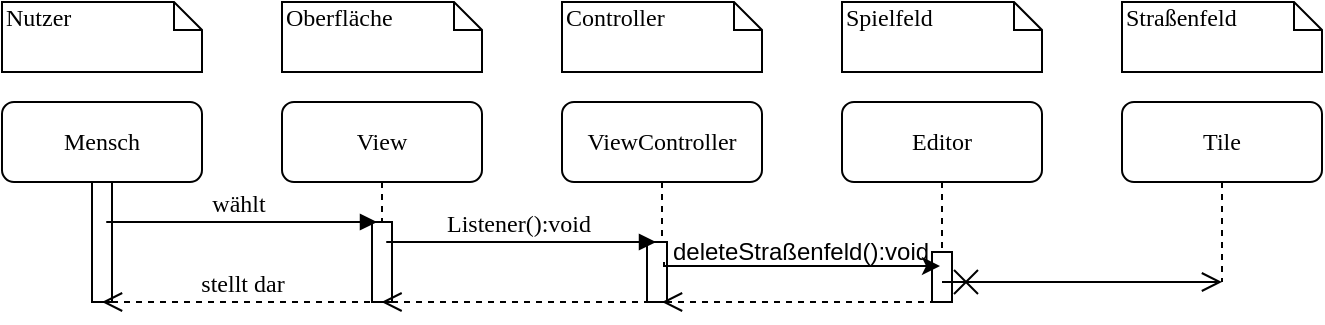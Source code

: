 <mxfile version="13.2.3" type="github">
  <diagram id="8WY1mm4P8JoJcRG614wT" name="Page-1">
    <mxGraphModel dx="1038" dy="513" grid="1" gridSize="10" guides="1" tooltips="1" connect="1" arrows="1" fold="1" page="1" pageScale="1" pageWidth="1100" pageHeight="850" math="0" shadow="0">
      <root>
        <mxCell id="0" />
        <mxCell id="1" parent="0" />
        <mxCell id="9gkNx4bGTggcKYe1PvD6-15" value="View" style="shape=umlLifeline;perimeter=lifelinePerimeter;whiteSpace=wrap;html=1;container=1;collapsible=0;recursiveResize=0;outlineConnect=0;rounded=1;shadow=0;comic=0;labelBackgroundColor=none;strokeWidth=1;fontFamily=Verdana;fontSize=12;align=center;" vertex="1" parent="1">
          <mxGeometry x="240" y="80" width="100" height="100" as="geometry" />
        </mxCell>
        <mxCell id="9gkNx4bGTggcKYe1PvD6-16" value="" style="html=1;points=[];perimeter=orthogonalPerimeter;rounded=0;shadow=0;comic=0;labelBackgroundColor=none;strokeWidth=1;fontFamily=Verdana;fontSize=12;align=center;" vertex="1" parent="9gkNx4bGTggcKYe1PvD6-15">
          <mxGeometry x="45" y="60" width="10" height="40" as="geometry" />
        </mxCell>
        <mxCell id="9gkNx4bGTggcKYe1PvD6-17" value="ViewController" style="shape=umlLifeline;perimeter=lifelinePerimeter;whiteSpace=wrap;html=1;container=1;collapsible=0;recursiveResize=0;outlineConnect=0;rounded=1;shadow=0;comic=0;labelBackgroundColor=none;strokeWidth=1;fontFamily=Verdana;fontSize=12;align=center;" vertex="1" parent="1">
          <mxGeometry x="380" y="80" width="100" height="100" as="geometry" />
        </mxCell>
        <mxCell id="9gkNx4bGTggcKYe1PvD6-18" value="" style="html=1;points=[];perimeter=orthogonalPerimeter;rounded=0;shadow=0;comic=0;labelBackgroundColor=none;strokeWidth=1;fontFamily=Verdana;fontSize=12;align=center;" vertex="1" parent="9gkNx4bGTggcKYe1PvD6-17">
          <mxGeometry x="42.5" y="70" width="10" height="30" as="geometry" />
        </mxCell>
        <mxCell id="9gkNx4bGTggcKYe1PvD6-39" value="deleteStraßenfeld():void" style="text;html=1;align=center;verticalAlign=middle;resizable=0;points=[];autosize=1;" vertex="1" parent="9gkNx4bGTggcKYe1PvD6-17">
          <mxGeometry x="49" y="65" width="140" height="20" as="geometry" />
        </mxCell>
        <mxCell id="9gkNx4bGTggcKYe1PvD6-19" value="Tile" style="shape=umlLifeline;perimeter=lifelinePerimeter;whiteSpace=wrap;html=1;container=1;collapsible=0;recursiveResize=0;outlineConnect=0;rounded=1;shadow=0;comic=0;labelBackgroundColor=none;strokeWidth=1;fontFamily=Verdana;fontSize=12;align=center;" vertex="1" parent="1">
          <mxGeometry x="660" y="80" width="100" height="90" as="geometry" />
        </mxCell>
        <mxCell id="9gkNx4bGTggcKYe1PvD6-20" value="Editor" style="shape=umlLifeline;perimeter=lifelinePerimeter;whiteSpace=wrap;html=1;container=1;collapsible=0;recursiveResize=0;outlineConnect=0;rounded=1;shadow=0;comic=0;labelBackgroundColor=none;strokeWidth=1;fontFamily=Verdana;fontSize=12;align=center;" vertex="1" parent="1">
          <mxGeometry x="520" y="80" width="100" height="100" as="geometry" />
        </mxCell>
        <mxCell id="9gkNx4bGTggcKYe1PvD6-21" value="" style="html=1;points=[];perimeter=orthogonalPerimeter;rounded=0;shadow=0;comic=0;labelBackgroundColor=none;strokeWidth=1;fontFamily=Verdana;fontSize=12;align=center;" vertex="1" parent="9gkNx4bGTggcKYe1PvD6-20">
          <mxGeometry x="45" y="75" width="10" height="25" as="geometry" />
        </mxCell>
        <mxCell id="9gkNx4bGTggcKYe1PvD6-22" value="&lt;div&gt;Mensch&lt;br&gt;&lt;/div&gt;" style="shape=umlLifeline;perimeter=lifelinePerimeter;whiteSpace=wrap;html=1;container=1;collapsible=0;recursiveResize=0;outlineConnect=0;rounded=1;shadow=0;comic=0;labelBackgroundColor=none;strokeWidth=1;fontFamily=Verdana;fontSize=12;align=center;" vertex="1" parent="1">
          <mxGeometry x="100" y="80" width="100" height="100" as="geometry" />
        </mxCell>
        <mxCell id="9gkNx4bGTggcKYe1PvD6-23" value="" style="html=1;points=[];perimeter=orthogonalPerimeter;rounded=0;shadow=0;comic=0;labelBackgroundColor=none;strokeWidth=1;fontFamily=Verdana;fontSize=12;align=center;" vertex="1" parent="9gkNx4bGTggcKYe1PvD6-22">
          <mxGeometry x="45" y="40" width="10" height="60" as="geometry" />
        </mxCell>
        <mxCell id="9gkNx4bGTggcKYe1PvD6-24" value="wählt" style="html=1;verticalAlign=bottom;endArrow=block;labelBackgroundColor=none;fontFamily=Verdana;fontSize=12;edgeStyle=elbowEdgeStyle;elbow=vertical;" edge="1" parent="1">
          <mxGeometry x="-0.5" relative="1" as="geometry">
            <mxPoint x="287.5" y="140" as="sourcePoint" />
            <Array as="points">
              <mxPoint x="147.5" y="140" />
              <mxPoint x="457.5" y="130" />
            </Array>
            <mxPoint x="287.5" y="140" as="targetPoint" />
            <mxPoint as="offset" />
          </mxGeometry>
        </mxCell>
        <mxCell id="9gkNx4bGTggcKYe1PvD6-25" value="Nutzer" style="shape=note;whiteSpace=wrap;html=1;size=14;verticalAlign=top;align=left;spacingTop=-6;rounded=0;shadow=0;comic=0;labelBackgroundColor=none;strokeWidth=1;fontFamily=Verdana;fontSize=12" vertex="1" parent="1">
          <mxGeometry x="100" y="30" width="100" height="35" as="geometry" />
        </mxCell>
        <mxCell id="9gkNx4bGTggcKYe1PvD6-26" value="Oberfläche" style="shape=note;whiteSpace=wrap;html=1;size=14;verticalAlign=top;align=left;spacingTop=-6;rounded=0;shadow=0;comic=0;labelBackgroundColor=none;strokeWidth=1;fontFamily=Verdana;fontSize=12" vertex="1" parent="1">
          <mxGeometry x="240" y="30" width="100" height="35" as="geometry" />
        </mxCell>
        <mxCell id="9gkNx4bGTggcKYe1PvD6-27" value="Controller" style="shape=note;whiteSpace=wrap;html=1;size=14;verticalAlign=top;align=left;spacingTop=-6;rounded=0;shadow=0;comic=0;labelBackgroundColor=none;strokeWidth=1;fontFamily=Verdana;fontSize=12" vertex="1" parent="1">
          <mxGeometry x="380" y="30" width="100" height="35" as="geometry" />
        </mxCell>
        <mxCell id="9gkNx4bGTggcKYe1PvD6-28" value="Straßenfeld" style="shape=note;whiteSpace=wrap;html=1;size=14;verticalAlign=top;align=left;spacingTop=-6;rounded=0;shadow=0;comic=0;labelBackgroundColor=none;strokeWidth=1;fontFamily=Verdana;fontSize=12" vertex="1" parent="1">
          <mxGeometry x="660" y="30" width="100" height="35" as="geometry" />
        </mxCell>
        <mxCell id="9gkNx4bGTggcKYe1PvD6-29" value="Spielfeld" style="shape=note;whiteSpace=wrap;html=1;size=14;verticalAlign=top;align=left;spacingTop=-6;rounded=0;shadow=0;comic=0;labelBackgroundColor=none;strokeWidth=1;fontFamily=Verdana;fontSize=12" vertex="1" parent="1">
          <mxGeometry x="520" y="30" width="100" height="35" as="geometry" />
        </mxCell>
        <mxCell id="9gkNx4bGTggcKYe1PvD6-30" value="Listener():void" style="html=1;verticalAlign=bottom;endArrow=block;labelBackgroundColor=none;fontFamily=Verdana;fontSize=12;edgeStyle=elbowEdgeStyle;elbow=vertical;" edge="1" parent="1">
          <mxGeometry x="-0.499" relative="1" as="geometry">
            <mxPoint x="427.5" y="150" as="sourcePoint" />
            <Array as="points">
              <mxPoint x="287.5" y="150" />
              <mxPoint x="597.5" y="140" />
            </Array>
            <mxPoint x="427" y="150" as="targetPoint" />
            <mxPoint as="offset" />
          </mxGeometry>
        </mxCell>
        <mxCell id="9gkNx4bGTggcKYe1PvD6-31" value="stellt dar" style="html=1;verticalAlign=bottom;endArrow=open;dashed=1;endSize=8;labelBackgroundColor=none;fontFamily=Verdana;fontSize=12;edgeStyle=elbowEdgeStyle;elbow=vertical;" edge="1" parent="1">
          <mxGeometry relative="1" as="geometry">
            <mxPoint x="150" y="180" as="targetPoint" />
            <Array as="points">
              <mxPoint x="220" y="180" />
              <mxPoint x="405.5" y="170" />
            </Array>
            <mxPoint x="290" y="180" as="sourcePoint" />
          </mxGeometry>
        </mxCell>
        <mxCell id="9gkNx4bGTggcKYe1PvD6-32" value="" style="html=1;verticalAlign=bottom;endArrow=open;dashed=1;endSize=8;" edge="1" parent="1">
          <mxGeometry relative="1" as="geometry">
            <mxPoint x="573" y="180" as="sourcePoint" />
            <mxPoint x="430" y="180" as="targetPoint" />
          </mxGeometry>
        </mxCell>
        <mxCell id="9gkNx4bGTggcKYe1PvD6-33" value="" style="html=1;verticalAlign=bottom;endArrow=open;dashed=1;endSize=8;" edge="1" parent="1">
          <mxGeometry relative="1" as="geometry">
            <mxPoint x="430" y="180" as="sourcePoint" />
            <mxPoint x="289.75" y="180" as="targetPoint" />
          </mxGeometry>
        </mxCell>
        <mxCell id="9gkNx4bGTggcKYe1PvD6-38" value="" style="edgeStyle=orthogonalEdgeStyle;rounded=0;orthogonalLoop=1;jettySize=auto;html=1;entryX=1;entryY=0.85;entryDx=0;entryDy=0;entryPerimeter=0;" edge="1" parent="1" target="9gkNx4bGTggcKYe1PvD6-39">
          <mxGeometry relative="1" as="geometry">
            <mxPoint x="431" y="160" as="sourcePoint" />
            <mxPoint x="560" y="162" as="targetPoint" />
            <Array as="points">
              <mxPoint x="431" y="162" />
            </Array>
          </mxGeometry>
        </mxCell>
        <mxCell id="9gkNx4bGTggcKYe1PvD6-42" value="" style="endArrow=open;startArrow=cross;endFill=0;startFill=0;endSize=8;startSize=10;html=1;" edge="1" parent="1">
          <mxGeometry width="160" relative="1" as="geometry">
            <mxPoint x="570" y="170" as="sourcePoint" />
            <mxPoint x="710" y="170" as="targetPoint" />
          </mxGeometry>
        </mxCell>
      </root>
    </mxGraphModel>
  </diagram>
</mxfile>
